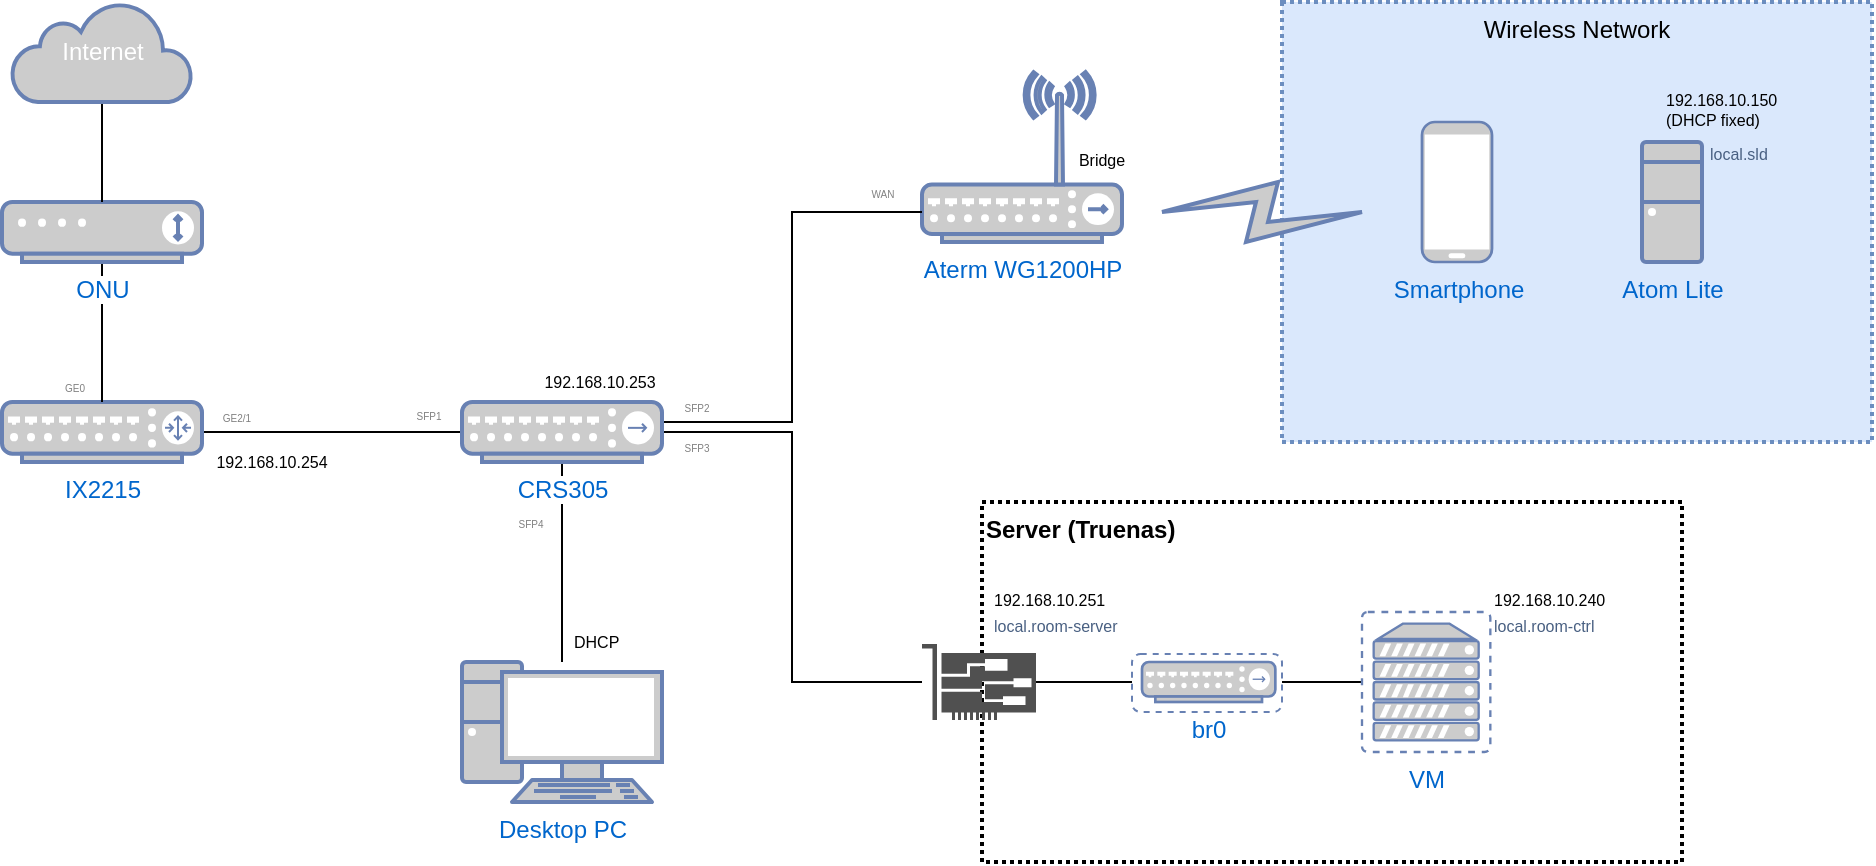 <mxfile version="21.2.3" type="github" pages="2">
  <diagram name="v1" id="TA0wZJl7wavlEP0YkMkG">
    <mxGraphModel dx="1195" dy="694" grid="1" gridSize="10" guides="1" tooltips="1" connect="1" arrows="1" fold="1" page="1" pageScale="1" pageWidth="827" pageHeight="1169" math="0" shadow="0">
      <root>
        <mxCell id="0" />
        <mxCell id="1" parent="0" />
        <mxCell id="qRKDi5z0SE4uRjugsfRQ-84" value="Server (Truenas)" style="rounded=0;whiteSpace=wrap;html=1;labelBackgroundColor=none;strokeWidth=2;fontFamily=Helvetica;fontSize=12;gradientDirection=north;dashed=1;align=left;verticalAlign=top;fillColor=none;dashPattern=1 1;fontStyle=1" parent="1" vertex="1">
          <mxGeometry x="530" y="450" width="350" height="180" as="geometry" />
        </mxCell>
        <mxCell id="qRKDi5z0SE4uRjugsfRQ-42" value="Wireless Network" style="rounded=0;whiteSpace=wrap;html=1;labelBackgroundColor=none;strokeWidth=2;fontFamily=Helvetica;fontSize=12;gradientDirection=north;dashed=1;align=center;verticalAlign=top;fillColor=#dae8fc;dashPattern=1 1;strokeColor=#6c8ebf;" parent="1" vertex="1">
          <mxGeometry x="680" y="200" width="295" height="220" as="geometry" />
        </mxCell>
        <mxCell id="qRKDi5z0SE4uRjugsfRQ-1" value="Aterm WG1200HP" style="fontColor=#0066CC;verticalAlign=top;verticalLabelPosition=bottom;labelPosition=center;align=center;html=1;outlineConnect=0;fillColor=#CCCCCC;strokeColor=#6881B3;gradientColor=none;gradientDirection=north;strokeWidth=2;shape=mxgraph.networks.wireless_hub;labelBackgroundColor=default;" parent="1" vertex="1">
          <mxGeometry x="500" y="235" width="100" height="85" as="geometry" />
        </mxCell>
        <mxCell id="qRKDi5z0SE4uRjugsfRQ-32" style="edgeStyle=orthogonalEdgeStyle;shape=connector;rounded=0;orthogonalLoop=1;jettySize=auto;html=1;labelBackgroundColor=default;strokeColor=default;fontFamily=Helvetica;fontSize=11;fontColor=default;endArrow=none;endFill=0;" parent="1" source="qRKDi5z0SE4uRjugsfRQ-2" target="qRKDi5z0SE4uRjugsfRQ-3" edge="1">
          <mxGeometry relative="1" as="geometry" />
        </mxCell>
        <mxCell id="qRKDi5z0SE4uRjugsfRQ-58" value="GE2/1" style="edgeLabel;html=1;align=center;verticalAlign=middle;resizable=0;points=[];fontSize=5;fontFamily=Helvetica;fontColor=#808080;labelBackgroundColor=default;" parent="qRKDi5z0SE4uRjugsfRQ-32" vertex="1" connectable="0">
          <mxGeometry x="-0.8" relative="1" as="geometry">
            <mxPoint x="4" y="-8" as="offset" />
          </mxGeometry>
        </mxCell>
        <mxCell id="qRKDi5z0SE4uRjugsfRQ-72" value="SFP1" style="edgeLabel;html=1;align=center;verticalAlign=middle;resizable=0;points=[];fontSize=5;fontFamily=Helvetica;fontColor=#808080;labelBackgroundColor=default;" parent="qRKDi5z0SE4uRjugsfRQ-32" vertex="1" connectable="0">
          <mxGeometry x="-0.8" relative="1" as="geometry">
            <mxPoint x="100" y="-9" as="offset" />
          </mxGeometry>
        </mxCell>
        <mxCell id="qRKDi5z0SE4uRjugsfRQ-2" value="IX2215" style="fontColor=#0066CC;verticalAlign=top;verticalLabelPosition=bottom;labelPosition=center;align=center;html=1;outlineConnect=0;fillColor=#CCCCCC;strokeColor=#6881B3;gradientColor=none;gradientDirection=north;strokeWidth=2;shape=mxgraph.networks.router;labelBackgroundColor=default;" parent="1" vertex="1">
          <mxGeometry x="40" y="400" width="100" height="30" as="geometry" />
        </mxCell>
        <mxCell id="qRKDi5z0SE4uRjugsfRQ-38" style="edgeStyle=orthogonalEdgeStyle;shape=connector;rounded=0;orthogonalLoop=1;jettySize=auto;html=1;labelBackgroundColor=default;strokeColor=default;fontFamily=Helvetica;fontSize=12;fontColor=#0066CC;endArrow=none;endFill=0;" parent="1" source="qRKDi5z0SE4uRjugsfRQ-3" target="qRKDi5z0SE4uRjugsfRQ-6" edge="1">
          <mxGeometry relative="1" as="geometry" />
        </mxCell>
        <mxCell id="qRKDi5z0SE4uRjugsfRQ-39" style="edgeStyle=elbowEdgeStyle;shape=connector;rounded=0;orthogonalLoop=1;jettySize=auto;html=1;labelBackgroundColor=default;strokeColor=default;fontFamily=Helvetica;fontSize=12;fontColor=#0066CC;endArrow=none;endFill=0;" parent="1" source="qRKDi5z0SE4uRjugsfRQ-3" target="qRKDi5z0SE4uRjugsfRQ-89" edge="1">
          <mxGeometry relative="1" as="geometry">
            <mxPoint x="500" y="540" as="targetPoint" />
          </mxGeometry>
        </mxCell>
        <mxCell id="qRKDi5z0SE4uRjugsfRQ-52" style="edgeStyle=orthogonalEdgeStyle;shape=connector;rounded=0;orthogonalLoop=1;jettySize=auto;html=1;labelBackgroundColor=default;strokeColor=default;fontFamily=Helvetica;fontSize=12;fontColor=#0066CC;endArrow=none;endFill=0;entryX=0;entryY=0.824;entryDx=0;entryDy=0;entryPerimeter=0;" parent="1" source="qRKDi5z0SE4uRjugsfRQ-3" target="qRKDi5z0SE4uRjugsfRQ-1" edge="1">
          <mxGeometry relative="1" as="geometry">
            <Array as="points">
              <mxPoint x="435" y="410" />
              <mxPoint x="435" y="305" />
            </Array>
          </mxGeometry>
        </mxCell>
        <mxCell id="qRKDi5z0SE4uRjugsfRQ-3" value="CRS305" style="fontColor=#0066CC;verticalAlign=top;verticalLabelPosition=bottom;labelPosition=center;align=center;html=1;outlineConnect=0;fillColor=#CCCCCC;strokeColor=#6881B3;gradientColor=none;gradientDirection=north;strokeWidth=2;shape=mxgraph.networks.hub;labelBackgroundColor=default;" parent="1" vertex="1">
          <mxGeometry x="270" y="400" width="100" height="30" as="geometry" />
        </mxCell>
        <mxCell id="qRKDi5z0SE4uRjugsfRQ-30" style="edgeStyle=orthogonalEdgeStyle;shape=connector;rounded=0;orthogonalLoop=1;jettySize=auto;html=1;labelBackgroundColor=default;strokeColor=default;fontFamily=Helvetica;fontSize=11;fontColor=default;endArrow=none;endFill=0;" parent="1" source="qRKDi5z0SE4uRjugsfRQ-4" target="qRKDi5z0SE4uRjugsfRQ-2" edge="1">
          <mxGeometry relative="1" as="geometry" />
        </mxCell>
        <mxCell id="qRKDi5z0SE4uRjugsfRQ-4" value="ONU" style="fontColor=#0066CC;verticalAlign=top;verticalLabelPosition=bottom;labelPosition=center;align=center;html=1;outlineConnect=0;fillColor=#CCCCCC;strokeColor=#6881B3;gradientColor=none;gradientDirection=north;strokeWidth=2;shape=mxgraph.networks.modem;labelBackgroundColor=default;" parent="1" vertex="1">
          <mxGeometry x="40" y="300" width="100" height="30" as="geometry" />
        </mxCell>
        <mxCell id="qRKDi5z0SE4uRjugsfRQ-6" value="Desktop PC" style="fontColor=#0066CC;verticalAlign=top;verticalLabelPosition=bottom;labelPosition=center;align=center;html=1;outlineConnect=0;fillColor=#CCCCCC;strokeColor=#6881B3;gradientColor=none;gradientDirection=north;strokeWidth=2;shape=mxgraph.networks.pc;labelBackgroundColor=default;" parent="1" vertex="1">
          <mxGeometry x="270" y="530" width="100" height="70" as="geometry" />
        </mxCell>
        <mxCell id="qRKDi5z0SE4uRjugsfRQ-29" style="edgeStyle=orthogonalEdgeStyle;rounded=0;orthogonalLoop=1;jettySize=auto;html=1;endArrow=none;endFill=0;" parent="1" source="qRKDi5z0SE4uRjugsfRQ-7" target="qRKDi5z0SE4uRjugsfRQ-4" edge="1">
          <mxGeometry relative="1" as="geometry" />
        </mxCell>
        <mxCell id="qRKDi5z0SE4uRjugsfRQ-7" value="Internet" style="html=1;outlineConnect=0;fillColor=#CCCCCC;strokeColor=#6881B3;gradientColor=none;gradientDirection=north;strokeWidth=2;shape=mxgraph.networks.cloud;fontColor=#ffffff;" parent="1" vertex="1">
          <mxGeometry x="45" y="200" width="90" height="50" as="geometry" />
        </mxCell>
        <mxCell id="qRKDi5z0SE4uRjugsfRQ-43" value="Smartphone" style="fontColor=#0066CC;verticalAlign=top;verticalLabelPosition=bottom;labelPosition=center;align=center;html=1;outlineConnect=0;fillColor=#CCCCCC;strokeColor=#6881B3;gradientColor=none;gradientDirection=north;strokeWidth=2;shape=mxgraph.networks.mobile;labelBackgroundColor=none;fontFamily=Helvetica;fontSize=12;" parent="1" vertex="1">
          <mxGeometry x="750" y="260" width="35" height="70" as="geometry" />
        </mxCell>
        <mxCell id="qRKDi5z0SE4uRjugsfRQ-44" value="" style="fontColor=#0066CC;verticalAlign=top;verticalLabelPosition=bottom;labelPosition=center;align=center;html=1;outlineConnect=0;fillColor=#CCCCCC;strokeColor=#6881B3;gradientColor=none;gradientDirection=north;strokeWidth=2;shape=mxgraph.networks.comm_link;labelBackgroundColor=default;fontFamily=Helvetica;fontSize=12;direction=south;" parent="1" vertex="1">
          <mxGeometry x="620" y="290" width="100" height="30" as="geometry" />
        </mxCell>
        <mxCell id="qRKDi5z0SE4uRjugsfRQ-49" value="Atom Lite" style="fontColor=#0066CC;verticalAlign=top;verticalLabelPosition=bottom;labelPosition=center;align=center;html=1;outlineConnect=0;fillColor=#CCCCCC;strokeColor=#6881B3;gradientColor=none;gradientDirection=north;strokeWidth=2;shape=mxgraph.networks.desktop_pc;labelBackgroundColor=none;fontFamily=Helvetica;fontSize=12;" parent="1" vertex="1">
          <mxGeometry x="860" y="270" width="30" height="60" as="geometry" />
        </mxCell>
        <mxCell id="qRKDi5z0SE4uRjugsfRQ-54" value="192.168.10.254" style="text;html=1;strokeColor=none;fillColor=none;align=center;verticalAlign=middle;whiteSpace=wrap;rounded=0;fontSize=8;fontFamily=Helvetica;fontColor=#000000;" parent="1" vertex="1">
          <mxGeometry x="140" y="420" width="70" height="20" as="geometry" />
        </mxCell>
        <mxCell id="qRKDi5z0SE4uRjugsfRQ-60" value="GE0" style="edgeLabel;html=1;align=center;verticalAlign=middle;resizable=0;points=[];fontSize=5;fontFamily=Helvetica;fontColor=#808080;labelBackgroundColor=default;" parent="1" vertex="1" connectable="0">
          <mxGeometry x="76.003" y="392" as="geometry" />
        </mxCell>
        <mxCell id="qRKDi5z0SE4uRjugsfRQ-71" value="192.168.10.253" style="text;html=1;strokeColor=none;fillColor=none;align=center;verticalAlign=middle;whiteSpace=wrap;rounded=0;fontSize=8;fontFamily=Helvetica;fontColor=#000000;" parent="1" vertex="1">
          <mxGeometry x="304" y="380" width="70" height="20" as="geometry" />
        </mxCell>
        <mxCell id="qRKDi5z0SE4uRjugsfRQ-73" value="SFP3" style="edgeLabel;html=1;align=center;verticalAlign=middle;resizable=0;points=[];fontSize=5;fontFamily=Helvetica;fontColor=#808080;labelBackgroundColor=default;" parent="1" vertex="1" connectable="0">
          <mxGeometry x="387.003" y="422" as="geometry" />
        </mxCell>
        <mxCell id="qRKDi5z0SE4uRjugsfRQ-74" value="SFP2" style="edgeLabel;html=1;align=center;verticalAlign=middle;resizable=0;points=[];fontSize=5;fontFamily=Helvetica;fontColor=#808080;labelBackgroundColor=default;" parent="1" vertex="1" connectable="0">
          <mxGeometry x="390.003" y="409" as="geometry">
            <mxPoint x="-3" y="-7" as="offset" />
          </mxGeometry>
        </mxCell>
        <mxCell id="qRKDi5z0SE4uRjugsfRQ-75" value="SFP4" style="edgeLabel;html=1;align=center;verticalAlign=middle;resizable=0;points=[];fontSize=5;fontFamily=Helvetica;fontColor=#808080;labelBackgroundColor=default;" parent="1" vertex="1" connectable="0">
          <mxGeometry x="304.003" y="460" as="geometry" />
        </mxCell>
        <mxCell id="qRKDi5z0SE4uRjugsfRQ-76" value="WAN" style="edgeLabel;html=1;align=center;verticalAlign=middle;resizable=0;points=[];fontSize=5;fontFamily=Helvetica;fontColor=#808080;labelBackgroundColor=default;" parent="1" vertex="1" connectable="0">
          <mxGeometry x="480.003" y="295" as="geometry" />
        </mxCell>
        <mxCell id="qRKDi5z0SE4uRjugsfRQ-77" value="Bridge" style="text;html=1;strokeColor=none;fillColor=none;align=center;verticalAlign=middle;whiteSpace=wrap;rounded=0;fontSize=8;fontFamily=Helvetica;fontColor=#000000;" parent="1" vertex="1">
          <mxGeometry x="570" y="269" width="40" height="20" as="geometry" />
        </mxCell>
        <mxCell id="qRKDi5z0SE4uRjugsfRQ-78" value="192.168.10.150&lt;br&gt;(DHCP fixed)" style="text;html=1;strokeColor=none;fillColor=none;align=left;verticalAlign=middle;whiteSpace=wrap;rounded=0;fontSize=8;fontFamily=Helvetica;fontColor=#000000;" parent="1" vertex="1">
          <mxGeometry x="870" y="244" width="74" height="20" as="geometry" />
        </mxCell>
        <mxCell id="qRKDi5z0SE4uRjugsfRQ-79" value="local.sld" style="text;html=1;strokeColor=none;fillColor=none;align=left;verticalAlign=middle;whiteSpace=wrap;rounded=0;fontSize=8;fontFamily=Helvetica;fontColor=#496082;" parent="1" vertex="1">
          <mxGeometry x="892" y="264" width="40" height="23" as="geometry" />
        </mxCell>
        <mxCell id="qRKDi5z0SE4uRjugsfRQ-81" value="192.168.10.251" style="text;html=1;strokeColor=none;fillColor=none;align=left;verticalAlign=middle;whiteSpace=wrap;rounded=0;fontSize=8;fontFamily=Helvetica;fontColor=#000000;" parent="1" vertex="1">
          <mxGeometry x="534" y="488.5" width="74" height="20" as="geometry" />
        </mxCell>
        <mxCell id="qRKDi5z0SE4uRjugsfRQ-82" value="local.room-server" style="text;html=1;strokeColor=none;fillColor=none;align=left;verticalAlign=middle;whiteSpace=wrap;rounded=0;fontSize=8;fontFamily=Helvetica;fontColor=#496082;" parent="1" vertex="1">
          <mxGeometry x="534" y="503.5" width="86" height="17.5" as="geometry" />
        </mxCell>
        <mxCell id="qRKDi5z0SE4uRjugsfRQ-83" value="DHCP" style="text;html=1;strokeColor=none;fillColor=none;align=left;verticalAlign=middle;whiteSpace=wrap;rounded=0;fontSize=8;fontFamily=Helvetica;fontColor=#000000;" parent="1" vertex="1">
          <mxGeometry x="324" y="510" width="70" height="20" as="geometry" />
        </mxCell>
        <mxCell id="qRKDi5z0SE4uRjugsfRQ-87" style="edgeStyle=orthogonalEdgeStyle;shape=connector;rounded=0;orthogonalLoop=1;jettySize=auto;html=1;exitX=0;exitY=0.5;exitDx=0;exitDy=0;exitPerimeter=0;labelBackgroundColor=default;strokeColor=default;fontFamily=Helvetica;fontSize=12;fontColor=#0066CC;endArrow=none;endFill=0;" parent="1" source="qRKDi5z0SE4uRjugsfRQ-85" target="qRKDi5z0SE4uRjugsfRQ-89" edge="1">
          <mxGeometry relative="1" as="geometry">
            <mxPoint x="560" y="540" as="targetPoint" />
          </mxGeometry>
        </mxCell>
        <mxCell id="qRKDi5z0SE4uRjugsfRQ-90" style="edgeStyle=orthogonalEdgeStyle;shape=connector;rounded=0;orthogonalLoop=1;jettySize=auto;html=1;labelBackgroundColor=default;strokeColor=default;fontFamily=Helvetica;fontSize=12;fontColor=#0066CC;endArrow=none;endFill=0;" parent="1" source="qRKDi5z0SE4uRjugsfRQ-85" target="qRKDi5z0SE4uRjugsfRQ-88" edge="1">
          <mxGeometry relative="1" as="geometry" />
        </mxCell>
        <mxCell id="qRKDi5z0SE4uRjugsfRQ-96" value="" style="whiteSpace=wrap;html=1;labelBackgroundColor=default;strokeColor=#6881B3;strokeWidth=1;fontFamily=Helvetica;fontSize=12;fontColor=#0066CC;fillColor=default;gradientColor=none;gradientDirection=north;dashed=1;perimeterSpacing=8;rounded=1;" parent="1" vertex="1">
          <mxGeometry x="605" y="526" width="75" height="29" as="geometry" />
        </mxCell>
        <mxCell id="qRKDi5z0SE4uRjugsfRQ-85" value="br0" style="fontColor=#0066CC;verticalAlign=top;verticalLabelPosition=bottom;labelPosition=center;align=center;html=1;outlineConnect=0;fillColor=#CCCCCC;strokeColor=#6881B3;gradientColor=none;gradientDirection=north;strokeWidth=2;shape=mxgraph.networks.hub;labelBackgroundColor=default;" parent="1" vertex="1">
          <mxGeometry x="610" y="530" width="66.67" height="20" as="geometry" />
        </mxCell>
        <mxCell id="qRKDi5z0SE4uRjugsfRQ-88" value="VM" style="fontColor=#0066CC;verticalAlign=top;verticalLabelPosition=bottom;labelPosition=center;align=center;html=1;outlineConnect=0;fillColor=#CCCCCC;strokeColor=#6881B3;gradientColor=none;gradientDirection=north;strokeWidth=2;shape=mxgraph.networks.virtual_server;labelBackgroundColor=default;fontFamily=Helvetica;fontSize=12;" parent="1" vertex="1">
          <mxGeometry x="720" y="505" width="64.17" height="70" as="geometry" />
        </mxCell>
        <mxCell id="qRKDi5z0SE4uRjugsfRQ-89" value="" style="sketch=0;pointerEvents=1;shadow=0;dashed=0;html=1;strokeColor=none;fillColor=#505050;labelPosition=center;verticalLabelPosition=bottom;verticalAlign=top;outlineConnect=0;align=center;shape=mxgraph.office.devices.nic;labelBackgroundColor=default;strokeWidth=2;fontFamily=Helvetica;fontSize=12;fontColor=#0066CC;" parent="1" vertex="1">
          <mxGeometry x="500" y="521" width="57" height="38" as="geometry" />
        </mxCell>
        <mxCell id="qRKDi5z0SE4uRjugsfRQ-91" value="192.168.10.240" style="text;html=1;strokeColor=none;fillColor=none;align=left;verticalAlign=middle;whiteSpace=wrap;rounded=0;fontSize=8;fontFamily=Helvetica;fontColor=#000000;" parent="1" vertex="1">
          <mxGeometry x="784.17" y="488.5" width="74" height="20" as="geometry" />
        </mxCell>
        <mxCell id="qRKDi5z0SE4uRjugsfRQ-92" value="local.room-ctrl" style="text;html=1;strokeColor=none;fillColor=none;align=left;verticalAlign=middle;whiteSpace=wrap;rounded=0;fontSize=8;fontFamily=Helvetica;fontColor=#496082;" parent="1" vertex="1">
          <mxGeometry x="784.17" y="503.5" width="86" height="17.5" as="geometry" />
        </mxCell>
      </root>
    </mxGraphModel>
  </diagram>
  <diagram id="bi9SNlBviiz4yI6YGtxJ" name="v2">
    <mxGraphModel dx="1793" dy="1041" grid="1" gridSize="10" guides="1" tooltips="1" connect="1" arrows="1" fold="1" page="1" pageScale="1" pageWidth="827" pageHeight="1169" math="0" shadow="0">
      <root>
        <mxCell id="0" />
        <mxCell id="1" parent="0" />
        <mxCell id="GtwLox8sKJ2oLOSW0aoa-2" value="Wireless Network" style="rounded=0;whiteSpace=wrap;html=1;labelBackgroundColor=none;strokeWidth=2;fontFamily=Helvetica;fontSize=12;gradientDirection=north;dashed=1;align=center;verticalAlign=top;fillColor=#dae8fc;dashPattern=1 1;strokeColor=#6c8ebf;" vertex="1" parent="1">
          <mxGeometry x="460" y="60" width="295" height="130" as="geometry" />
        </mxCell>
        <mxCell id="GtwLox8sKJ2oLOSW0aoa-3" value="Wireless&lt;br&gt;Aterm WG1200HP" style="fontColor=#0066CC;verticalAlign=top;verticalLabelPosition=bottom;labelPosition=center;align=center;html=1;outlineConnect=0;fillColor=#CCCCCC;strokeColor=#6881B3;gradientColor=none;gradientDirection=north;strokeWidth=2;shape=mxgraph.networks.wireless_hub;labelBackgroundColor=default;" vertex="1" parent="1">
          <mxGeometry x="280" y="65" width="100" height="85" as="geometry" />
        </mxCell>
        <mxCell id="GtwLox8sKJ2oLOSW0aoa-221" style="edgeStyle=orthogonalEdgeStyle;shape=connector;rounded=0;orthogonalLoop=1;jettySize=auto;html=1;entryX=0;entryY=0.7;entryDx=0;entryDy=0;entryPerimeter=0;labelBackgroundColor=default;strokeColor=#666666;fontFamily=Helvetica;fontSize=11;fontColor=#1A1A1A;endArrow=none;endFill=0;fillColor=#f5f5f5;" edge="1" parent="1" source="GtwLox8sKJ2oLOSW0aoa-7" target="GtwLox8sKJ2oLOSW0aoa-3">
          <mxGeometry relative="1" as="geometry" />
        </mxCell>
        <mxCell id="GtwLox8sKJ2oLOSW0aoa-222" style="edgeStyle=orthogonalEdgeStyle;shape=connector;rounded=0;orthogonalLoop=1;jettySize=auto;html=1;entryX=0;entryY=0.5;entryDx=0;entryDy=0;entryPerimeter=0;labelBackgroundColor=default;strokeColor=#666666;fontFamily=Helvetica;fontSize=11;fontColor=#1A1A1A;endArrow=none;endFill=0;fillColor=#f5f5f5;" edge="1" parent="1" source="GtwLox8sKJ2oLOSW0aoa-7" target="GtwLox8sKJ2oLOSW0aoa-11">
          <mxGeometry relative="1" as="geometry" />
        </mxCell>
        <mxCell id="GtwLox8sKJ2oLOSW0aoa-225" style="edgeStyle=orthogonalEdgeStyle;shape=connector;rounded=0;orthogonalLoop=1;jettySize=auto;html=1;entryX=0;entryY=0.5;entryDx=0;entryDy=0;entryPerimeter=0;labelBackgroundColor=default;strokeColor=#666666;fontFamily=Helvetica;fontSize=11;fontColor=#1A1A1A;endArrow=none;endFill=0;fillColor=#f5f5f5;" edge="1" parent="1" source="GtwLox8sKJ2oLOSW0aoa-7" target="GtwLox8sKJ2oLOSW0aoa-218">
          <mxGeometry relative="1" as="geometry" />
        </mxCell>
        <mxCell id="GtwLox8sKJ2oLOSW0aoa-7" value="Router&lt;br&gt;IX2215" style="fontColor=#0066CC;verticalAlign=top;verticalLabelPosition=bottom;labelPosition=center;align=center;html=1;outlineConnect=0;fillColor=#CCCCCC;strokeColor=#6881B3;gradientColor=none;gradientDirection=north;strokeWidth=2;shape=mxgraph.networks.router;labelBackgroundColor=default;" vertex="1" parent="1">
          <mxGeometry x="40" y="267.5" width="100" height="30" as="geometry" />
        </mxCell>
        <mxCell id="GtwLox8sKJ2oLOSW0aoa-223" style="edgeStyle=orthogonalEdgeStyle;shape=connector;rounded=0;orthogonalLoop=1;jettySize=auto;html=1;labelBackgroundColor=default;strokeColor=#666666;fontFamily=Helvetica;fontSize=11;fontColor=#1A1A1A;endArrow=none;endFill=0;fillColor=#f5f5f5;" edge="1" parent="1" source="GtwLox8sKJ2oLOSW0aoa-11" target="GtwLox8sKJ2oLOSW0aoa-219">
          <mxGeometry relative="1" as="geometry" />
        </mxCell>
        <mxCell id="GtwLox8sKJ2oLOSW0aoa-224" style="edgeStyle=orthogonalEdgeStyle;shape=connector;rounded=0;orthogonalLoop=1;jettySize=auto;html=1;entryX=0;entryY=0.5;entryDx=0;entryDy=0;entryPerimeter=0;labelBackgroundColor=default;strokeColor=#666666;fontFamily=Helvetica;fontSize=11;fontColor=#1A1A1A;endArrow=none;endFill=0;fillColor=#f5f5f5;" edge="1" parent="1" source="GtwLox8sKJ2oLOSW0aoa-11" target="GtwLox8sKJ2oLOSW0aoa-14">
          <mxGeometry relative="1" as="geometry" />
        </mxCell>
        <mxCell id="GtwLox8sKJ2oLOSW0aoa-11" value="10GbE Switch&lt;br&gt;CRS305" style="fontColor=#0066CC;verticalAlign=top;verticalLabelPosition=bottom;labelPosition=center;align=center;html=1;outlineConnect=0;fillColor=#CCCCCC;strokeColor=#6881B3;gradientColor=none;gradientDirection=north;strokeWidth=2;shape=mxgraph.networks.hub;labelBackgroundColor=default;" vertex="1" parent="1">
          <mxGeometry x="270" y="267.5" width="100" height="30" as="geometry" />
        </mxCell>
        <mxCell id="GtwLox8sKJ2oLOSW0aoa-12" style="edgeStyle=orthogonalEdgeStyle;shape=connector;rounded=0;orthogonalLoop=1;jettySize=auto;html=1;labelBackgroundColor=default;strokeColor=default;fontFamily=Helvetica;fontSize=11;fontColor=default;endArrow=none;endFill=0;" edge="1" parent="1" source="GtwLox8sKJ2oLOSW0aoa-13" target="GtwLox8sKJ2oLOSW0aoa-7">
          <mxGeometry relative="1" as="geometry" />
        </mxCell>
        <mxCell id="GtwLox8sKJ2oLOSW0aoa-13" value="ONU" style="fontColor=#0066CC;verticalAlign=top;verticalLabelPosition=bottom;labelPosition=center;align=center;html=1;outlineConnect=0;fillColor=#CCCCCC;strokeColor=#6881B3;gradientColor=none;gradientDirection=north;strokeWidth=2;shape=mxgraph.networks.modem;labelBackgroundColor=default;" vertex="1" parent="1">
          <mxGeometry x="40" y="140" width="100" height="30" as="geometry" />
        </mxCell>
        <mxCell id="GtwLox8sKJ2oLOSW0aoa-14" value="Desktop PC" style="fontColor=#0066CC;verticalAlign=top;verticalLabelPosition=bottom;labelPosition=center;align=center;html=1;outlineConnect=0;fillColor=#CCCCCC;strokeColor=#6881B3;gradientColor=none;gradientDirection=north;strokeWidth=2;shape=mxgraph.networks.pc;labelBackgroundColor=default;" vertex="1" parent="1">
          <mxGeometry x="592.5" y="391.5" width="100" height="70" as="geometry" />
        </mxCell>
        <mxCell id="GtwLox8sKJ2oLOSW0aoa-15" style="edgeStyle=orthogonalEdgeStyle;rounded=0;orthogonalLoop=1;jettySize=auto;html=1;endArrow=none;endFill=0;" edge="1" parent="1" source="GtwLox8sKJ2oLOSW0aoa-16" target="GtwLox8sKJ2oLOSW0aoa-13">
          <mxGeometry relative="1" as="geometry" />
        </mxCell>
        <mxCell id="GtwLox8sKJ2oLOSW0aoa-16" value="Internet" style="html=1;outlineConnect=0;fillColor=#CCCCCC;strokeColor=#6881B3;gradientColor=none;gradientDirection=north;strokeWidth=2;shape=mxgraph.networks.cloud;fontColor=#ffffff;" vertex="1" parent="1">
          <mxGeometry x="45" y="40" width="90" height="50" as="geometry" />
        </mxCell>
        <mxCell id="GtwLox8sKJ2oLOSW0aoa-17" value="Smartphone" style="fontColor=#0066CC;verticalAlign=top;verticalLabelPosition=bottom;labelPosition=center;align=center;html=1;outlineConnect=0;fillColor=#CCCCCC;strokeColor=#6881B3;gradientColor=none;gradientDirection=north;strokeWidth=2;shape=mxgraph.networks.mobile;labelBackgroundColor=none;fontFamily=Helvetica;fontSize=12;" vertex="1" parent="1">
          <mxGeometry x="530" y="90" width="35" height="70" as="geometry" />
        </mxCell>
        <mxCell id="GtwLox8sKJ2oLOSW0aoa-18" value="" style="fontColor=#0066CC;verticalAlign=top;verticalLabelPosition=bottom;labelPosition=center;align=center;html=1;outlineConnect=0;fillColor=#CCCCCC;strokeColor=#6881B3;gradientColor=none;gradientDirection=north;strokeWidth=2;shape=mxgraph.networks.comm_link;labelBackgroundColor=default;fontFamily=Helvetica;fontSize=12;direction=south;" vertex="1" parent="1">
          <mxGeometry x="400" y="120" width="100" height="30" as="geometry" />
        </mxCell>
        <mxCell id="GtwLox8sKJ2oLOSW0aoa-19" value="Atom Lite" style="fontColor=#0066CC;verticalAlign=top;verticalLabelPosition=bottom;labelPosition=center;align=center;html=1;outlineConnect=0;fillColor=#CCCCCC;strokeColor=#6881B3;gradientColor=none;gradientDirection=north;strokeWidth=2;shape=mxgraph.networks.desktop_pc;labelBackgroundColor=none;fontFamily=Helvetica;fontSize=12;" vertex="1" parent="1">
          <mxGeometry x="640" y="100" width="30" height="60" as="geometry" />
        </mxCell>
        <mxCell id="GtwLox8sKJ2oLOSW0aoa-27" value="Bridge" style="text;html=1;strokeColor=none;fillColor=none;align=center;verticalAlign=middle;whiteSpace=wrap;rounded=0;fontSize=8;fontFamily=Helvetica;fontColor=#000000;" vertex="1" parent="1">
          <mxGeometry x="350" y="99" width="40" height="20" as="geometry" />
        </mxCell>
        <mxCell id="GtwLox8sKJ2oLOSW0aoa-152" value="Network 192.168.10.0/24" style="shape=table;startSize=30;container=1;collapsible=0;childLayout=tableLayout;fontStyle=1;fillColor=#f5f5f5;strokeColor=#666666;fontColor=#333333;fontSize=10;fontFamily=Helvetica;" vertex="1" parent="1">
          <mxGeometry x="440" y="530" width="347" height="208" as="geometry" />
        </mxCell>
        <mxCell id="GtwLox8sKJ2oLOSW0aoa-153" value="" style="shape=tableRow;horizontal=0;startSize=0;swimlaneHead=0;swimlaneBody=0;strokeColor=inherit;top=0;left=0;bottom=0;right=0;collapsible=0;dropTarget=0;fillColor=none;points=[[0,0.5],[1,0.5]];portConstraint=eastwest;fontColor=#333333;" vertex="1" parent="GtwLox8sKJ2oLOSW0aoa-152">
          <mxGeometry y="30" width="347" height="21" as="geometry" />
        </mxCell>
        <mxCell id="GtwLox8sKJ2oLOSW0aoa-154" value="Range" style="shape=partialRectangle;html=1;whiteSpace=wrap;connectable=0;strokeColor=inherit;overflow=hidden;fillColor=#E3E3E3;top=0;left=0;bottom=0;right=0;pointerEvents=1;fontColor=#333333;labelBackgroundColor=none;fillStyle=auto;fontStyle=1;strokeWidth=1;fontSize=10;fontFamily=Helvetica;" vertex="1" parent="GtwLox8sKJ2oLOSW0aoa-153">
          <mxGeometry width="190" height="21" as="geometry">
            <mxRectangle width="190" height="21" as="alternateBounds" />
          </mxGeometry>
        </mxCell>
        <mxCell id="GtwLox8sKJ2oLOSW0aoa-155" value="Type" style="shape=partialRectangle;html=1;whiteSpace=wrap;connectable=0;strokeColor=inherit;overflow=hidden;fillColor=#E3E3E3;top=0;left=0;bottom=0;right=0;pointerEvents=1;fontColor=#333333;labelBackgroundColor=none;fillStyle=auto;fontStyle=1;strokeWidth=1;fontSize=10;fontFamily=Helvetica;" vertex="1" parent="GtwLox8sKJ2oLOSW0aoa-153">
          <mxGeometry x="190" width="157" height="21" as="geometry">
            <mxRectangle width="157" height="21" as="alternateBounds" />
          </mxGeometry>
        </mxCell>
        <mxCell id="GtwLox8sKJ2oLOSW0aoa-156" value="" style="shape=tableRow;horizontal=0;startSize=0;swimlaneHead=0;swimlaneBody=0;strokeColor=inherit;top=0;left=0;bottom=0;right=0;collapsible=0;dropTarget=0;fillColor=none;points=[[0,0.5],[1,0.5]];portConstraint=eastwest;fontColor=#333333;" vertex="1" parent="GtwLox8sKJ2oLOSW0aoa-152">
          <mxGeometry y="51" width="347" height="19" as="geometry" />
        </mxCell>
        <mxCell id="GtwLox8sKJ2oLOSW0aoa-157" value="192.168.10.1 -192.168.10.9" style="shape=partialRectangle;html=1;whiteSpace=wrap;connectable=0;strokeColor=inherit;overflow=hidden;fillColor=none;top=0;left=0;bottom=0;right=0;pointerEvents=1;fontColor=#333333;fontSize=10;fontFamily=Helvetica;" vertex="1" parent="GtwLox8sKJ2oLOSW0aoa-156">
          <mxGeometry width="190" height="19" as="geometry">
            <mxRectangle width="190" height="19" as="alternateBounds" />
          </mxGeometry>
        </mxCell>
        <mxCell id="GtwLox8sKJ2oLOSW0aoa-158" value="Reserved" style="shape=partialRectangle;html=1;whiteSpace=wrap;connectable=0;strokeColor=inherit;overflow=hidden;fillColor=none;top=0;left=0;bottom=0;right=0;pointerEvents=1;fontColor=#333333;fontSize=10;fontFamily=Helvetica;" vertex="1" parent="GtwLox8sKJ2oLOSW0aoa-156">
          <mxGeometry x="190" width="157" height="19" as="geometry">
            <mxRectangle width="157" height="19" as="alternateBounds" />
          </mxGeometry>
        </mxCell>
        <mxCell id="GtwLox8sKJ2oLOSW0aoa-159" value="" style="shape=tableRow;horizontal=0;startSize=0;swimlaneHead=0;swimlaneBody=0;strokeColor=inherit;top=0;left=0;bottom=0;right=0;collapsible=0;dropTarget=0;fillColor=none;points=[[0,0.5],[1,0.5]];portConstraint=eastwest;fontColor=#333333;" vertex="1" parent="GtwLox8sKJ2oLOSW0aoa-152">
          <mxGeometry y="70" width="347" height="20" as="geometry" />
        </mxCell>
        <mxCell id="GtwLox8sKJ2oLOSW0aoa-160" value="192.168.10.10 - 192.168.10.99" style="shape=partialRectangle;html=1;whiteSpace=wrap;connectable=0;strokeColor=inherit;overflow=hidden;fillColor=none;top=0;left=0;bottom=0;right=0;pointerEvents=1;fontColor=#333333;fontSize=10;fontFamily=Helvetica;" vertex="1" parent="GtwLox8sKJ2oLOSW0aoa-159">
          <mxGeometry width="190" height="20" as="geometry">
            <mxRectangle width="190" height="20" as="alternateBounds" />
          </mxGeometry>
        </mxCell>
        <mxCell id="GtwLox8sKJ2oLOSW0aoa-161" value="DHCP" style="shape=partialRectangle;html=1;whiteSpace=wrap;connectable=0;strokeColor=inherit;overflow=hidden;fillColor=none;top=0;left=0;bottom=0;right=0;pointerEvents=1;fontColor=#333333;fontSize=10;fontFamily=Helvetica;" vertex="1" parent="GtwLox8sKJ2oLOSW0aoa-159">
          <mxGeometry x="190" width="157" height="20" as="geometry">
            <mxRectangle width="157" height="20" as="alternateBounds" />
          </mxGeometry>
        </mxCell>
        <mxCell id="GtwLox8sKJ2oLOSW0aoa-162" value="" style="shape=tableRow;horizontal=0;startSize=0;swimlaneHead=0;swimlaneBody=0;strokeColor=inherit;top=0;left=0;bottom=0;right=0;collapsible=0;dropTarget=0;fillColor=none;points=[[0,0.5],[1,0.5]];portConstraint=eastwest;fontColor=#333333;" vertex="1" parent="GtwLox8sKJ2oLOSW0aoa-152">
          <mxGeometry y="90" width="347" height="19" as="geometry" />
        </mxCell>
        <mxCell id="GtwLox8sKJ2oLOSW0aoa-163" value="192.168.10.100 - 192.168.10.109" style="shape=partialRectangle;html=1;whiteSpace=wrap;connectable=0;strokeColor=inherit;overflow=hidden;fillColor=none;top=0;left=0;bottom=0;right=0;pointerEvents=1;fontColor=#333333;fontSize=10;fontFamily=Helvetica;" vertex="1" parent="GtwLox8sKJ2oLOSW0aoa-162">
          <mxGeometry width="190" height="19" as="geometry">
            <mxRectangle width="190" height="19" as="alternateBounds" />
          </mxGeometry>
        </mxCell>
        <mxCell id="GtwLox8sKJ2oLOSW0aoa-164" value="File Server (TrueNAS)" style="shape=partialRectangle;html=1;whiteSpace=wrap;connectable=0;strokeColor=inherit;overflow=hidden;fillColor=none;top=0;left=0;bottom=0;right=0;pointerEvents=1;fontColor=#333333;fontSize=10;fontFamily=Helvetica;" vertex="1" parent="GtwLox8sKJ2oLOSW0aoa-162">
          <mxGeometry x="190" width="157" height="19" as="geometry">
            <mxRectangle width="157" height="19" as="alternateBounds" />
          </mxGeometry>
        </mxCell>
        <mxCell id="GtwLox8sKJ2oLOSW0aoa-165" value="" style="shape=tableRow;horizontal=0;startSize=0;swimlaneHead=0;swimlaneBody=0;strokeColor=inherit;top=0;left=0;bottom=0;right=0;collapsible=0;dropTarget=0;fillColor=none;points=[[0,0.5],[1,0.5]];portConstraint=eastwest;fontColor=#333333;" vertex="1" parent="GtwLox8sKJ2oLOSW0aoa-152">
          <mxGeometry y="109" width="347" height="21" as="geometry" />
        </mxCell>
        <mxCell id="GtwLox8sKJ2oLOSW0aoa-166" value="192.168.10.110 - 192.168.10.129" style="shape=partialRectangle;html=1;whiteSpace=wrap;connectable=0;strokeColor=inherit;overflow=hidden;fillColor=none;top=0;left=0;bottom=0;right=0;pointerEvents=1;fontColor=#333333;fontSize=10;fontFamily=Helvetica;" vertex="1" parent="GtwLox8sKJ2oLOSW0aoa-165">
          <mxGeometry width="190" height="21" as="geometry">
            <mxRectangle width="190" height="21" as="alternateBounds" />
          </mxGeometry>
        </mxCell>
        <mxCell id="GtwLox8sKJ2oLOSW0aoa-167" value="Server (VMware ESXi)" style="shape=partialRectangle;html=1;whiteSpace=wrap;connectable=0;strokeColor=inherit;overflow=hidden;fillColor=none;top=0;left=0;bottom=0;right=0;pointerEvents=1;fontColor=#333333;fontSize=10;fontFamily=Helvetica;" vertex="1" parent="GtwLox8sKJ2oLOSW0aoa-165">
          <mxGeometry x="190" width="157" height="21" as="geometry">
            <mxRectangle width="157" height="21" as="alternateBounds" />
          </mxGeometry>
        </mxCell>
        <mxCell id="GtwLox8sKJ2oLOSW0aoa-168" value="" style="shape=tableRow;horizontal=0;startSize=0;swimlaneHead=0;swimlaneBody=0;strokeColor=inherit;top=0;left=0;bottom=0;right=0;collapsible=0;dropTarget=0;fillColor=none;points=[[0,0.5],[1,0.5]];portConstraint=eastwest;fontColor=#333333;" vertex="1" parent="GtwLox8sKJ2oLOSW0aoa-152">
          <mxGeometry y="130" width="347" height="19" as="geometry" />
        </mxCell>
        <mxCell id="GtwLox8sKJ2oLOSW0aoa-169" value="192.168.10.130 - 192.168.10.179" style="shape=partialRectangle;html=1;whiteSpace=wrap;connectable=0;strokeColor=inherit;overflow=hidden;fillColor=none;top=0;left=0;bottom=0;right=0;pointerEvents=1;fontColor=#333333;fontSize=10;fontFamily=Helvetica;" vertex="1" parent="GtwLox8sKJ2oLOSW0aoa-168">
          <mxGeometry width="190" height="19" as="geometry">
            <mxRectangle width="190" height="19" as="alternateBounds" />
          </mxGeometry>
        </mxCell>
        <mxCell id="GtwLox8sKJ2oLOSW0aoa-170" value="Reserved" style="shape=partialRectangle;html=1;whiteSpace=wrap;connectable=0;strokeColor=inherit;overflow=hidden;fillColor=none;top=0;left=0;bottom=0;right=0;pointerEvents=1;fontColor=#333333;fontSize=10;fontFamily=Helvetica;" vertex="1" parent="GtwLox8sKJ2oLOSW0aoa-168">
          <mxGeometry x="190" width="157" height="19" as="geometry">
            <mxRectangle width="157" height="19" as="alternateBounds" />
          </mxGeometry>
        </mxCell>
        <mxCell id="GtwLox8sKJ2oLOSW0aoa-171" value="" style="shape=tableRow;horizontal=0;startSize=0;swimlaneHead=0;swimlaneBody=0;strokeColor=inherit;top=0;left=0;bottom=0;right=0;collapsible=0;dropTarget=0;fillColor=none;points=[[0,0.5],[1,0.5]];portConstraint=eastwest;fontColor=#333333;" vertex="1" parent="GtwLox8sKJ2oLOSW0aoa-152">
          <mxGeometry y="149" width="347" height="21" as="geometry" />
        </mxCell>
        <mxCell id="GtwLox8sKJ2oLOSW0aoa-172" value="192.168.10.180 - 192.168.10.199" style="shape=partialRectangle;html=1;whiteSpace=wrap;connectable=0;strokeColor=inherit;overflow=hidden;fillColor=none;top=0;left=0;bottom=0;right=0;pointerEvents=1;fontColor=#333333;fontSize=10;fontFamily=Helvetica;" vertex="1" parent="GtwLox8sKJ2oLOSW0aoa-171">
          <mxGeometry width="190" height="21" as="geometry">
            <mxRectangle width="190" height="21" as="alternateBounds" />
          </mxGeometry>
        </mxCell>
        <mxCell id="GtwLox8sKJ2oLOSW0aoa-173" value="IoT Devices" style="shape=partialRectangle;html=1;whiteSpace=wrap;connectable=0;strokeColor=inherit;overflow=hidden;fillColor=none;top=0;left=0;bottom=0;right=0;pointerEvents=1;fontColor=#333333;fontSize=10;fontFamily=Helvetica;" vertex="1" parent="GtwLox8sKJ2oLOSW0aoa-171">
          <mxGeometry x="190" width="157" height="21" as="geometry">
            <mxRectangle width="157" height="21" as="alternateBounds" />
          </mxGeometry>
        </mxCell>
        <mxCell id="GtwLox8sKJ2oLOSW0aoa-174" value="" style="shape=tableRow;horizontal=0;startSize=0;swimlaneHead=0;swimlaneBody=0;strokeColor=inherit;top=0;left=0;bottom=0;right=0;collapsible=0;dropTarget=0;fillColor=none;points=[[0,0.5],[1,0.5]];portConstraint=eastwest;fontColor=#333333;" vertex="1" parent="GtwLox8sKJ2oLOSW0aoa-152">
          <mxGeometry y="170" width="347" height="19" as="geometry" />
        </mxCell>
        <mxCell id="GtwLox8sKJ2oLOSW0aoa-175" value="192.168.10.200 - 192.168.10.249" style="shape=partialRectangle;html=1;whiteSpace=wrap;connectable=0;strokeColor=inherit;overflow=hidden;fillColor=none;top=0;left=0;bottom=0;right=0;pointerEvents=1;fontColor=#333333;fontSize=10;fontFamily=Helvetica;" vertex="1" parent="GtwLox8sKJ2oLOSW0aoa-174">
          <mxGeometry width="190" height="19" as="geometry">
            <mxRectangle width="190" height="19" as="alternateBounds" />
          </mxGeometry>
        </mxCell>
        <mxCell id="GtwLox8sKJ2oLOSW0aoa-176" value="Switch, other" style="shape=partialRectangle;html=1;whiteSpace=wrap;connectable=0;strokeColor=inherit;overflow=hidden;fillColor=none;top=0;left=0;bottom=0;right=0;pointerEvents=1;fontColor=#333333;fontSize=10;fontFamily=Helvetica;" vertex="1" parent="GtwLox8sKJ2oLOSW0aoa-174">
          <mxGeometry x="190" width="157" height="19" as="geometry">
            <mxRectangle width="157" height="19" as="alternateBounds" />
          </mxGeometry>
        </mxCell>
        <mxCell id="GtwLox8sKJ2oLOSW0aoa-178" style="shape=tableRow;horizontal=0;startSize=0;swimlaneHead=0;swimlaneBody=0;strokeColor=inherit;top=0;left=0;bottom=0;right=0;collapsible=0;dropTarget=0;fillColor=none;points=[[0,0.5],[1,0.5]];portConstraint=eastwest;fontColor=#333333;" vertex="1" parent="GtwLox8sKJ2oLOSW0aoa-152">
          <mxGeometry y="189" width="347" height="19" as="geometry" />
        </mxCell>
        <mxCell id="GtwLox8sKJ2oLOSW0aoa-179" value="192.168.10.250 - 192.168.10.254" style="shape=partialRectangle;html=1;whiteSpace=wrap;connectable=0;strokeColor=inherit;overflow=hidden;fillColor=none;top=0;left=0;bottom=0;right=0;pointerEvents=1;fontColor=#333333;fontSize=10;fontFamily=Helvetica;" vertex="1" parent="GtwLox8sKJ2oLOSW0aoa-178">
          <mxGeometry width="190" height="19" as="geometry">
            <mxRectangle width="190" height="19" as="alternateBounds" />
          </mxGeometry>
        </mxCell>
        <mxCell id="GtwLox8sKJ2oLOSW0aoa-180" value="Router" style="shape=partialRectangle;html=1;whiteSpace=wrap;connectable=0;strokeColor=inherit;overflow=hidden;fillColor=none;top=0;left=0;bottom=0;right=0;pointerEvents=1;fontColor=#333333;fontSize=10;fontFamily=Helvetica;" vertex="1" parent="GtwLox8sKJ2oLOSW0aoa-178">
          <mxGeometry x="190" width="157" height="19" as="geometry">
            <mxRectangle width="157" height="19" as="alternateBounds" />
          </mxGeometry>
        </mxCell>
        <mxCell id="GtwLox8sKJ2oLOSW0aoa-218" value="Server (ESXi)" style="fontColor=#0066CC;verticalAlign=top;verticalLabelPosition=bottom;labelPosition=center;align=center;html=1;outlineConnect=0;fillColor=#CCCCCC;strokeColor=#6881B3;gradientColor=none;gradientDirection=north;strokeWidth=2;shape=mxgraph.networks.server;fontFamily=Helvetica;fontSize=11;" vertex="1" parent="1">
          <mxGeometry x="280" y="440" width="90" height="100" as="geometry" />
        </mxCell>
        <mxCell id="GtwLox8sKJ2oLOSW0aoa-219" value="File Server" style="fontColor=#0066CC;verticalAlign=top;verticalLabelPosition=bottom;labelPosition=center;align=center;html=1;outlineConnect=0;fillColor=#CCCCCC;strokeColor=#6881B3;gradientColor=none;gradientDirection=north;strokeWidth=2;shape=mxgraph.networks.server_storage;fontFamily=Helvetica;fontSize=11;" vertex="1" parent="1">
          <mxGeometry x="592.5" y="230" width="105" height="105" as="geometry" />
        </mxCell>
      </root>
    </mxGraphModel>
  </diagram>
</mxfile>
